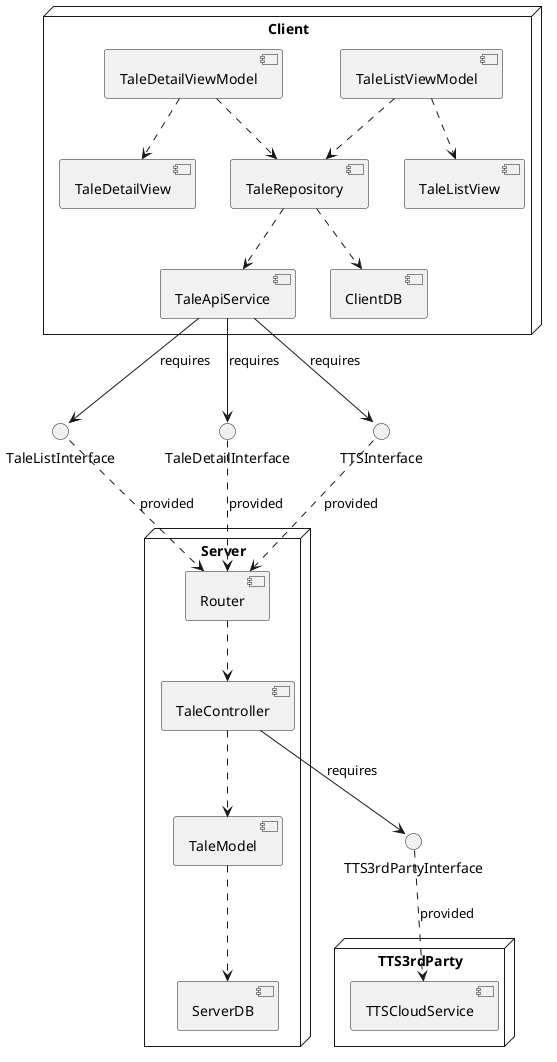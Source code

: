 @startuml lv2_component

node Client {

    component TaleRepository
    component TaleApiService
    component TaleListViewModel
    component TaleDetailViewModel

    component TaleListView
    component TaleDetailView

    component ClientDB
}

node Server {

    component Router
    component TaleController
    component TaleModel
    component ServerDB
}

node TTS3rdParty {
    component TTSCloudService
}

interface TaleListInterface
interface TaleDetailInterface
interface TTSInterface
interface TTS3rdPartyInterface

Router ..> TaleController
TaleController ..> TaleModel
TaleModel ..> ServerDB


TaleRepository ..> ClientDB
TaleRepository ..> TaleApiService

TaleListViewModel ..> TaleRepository
TaleDetailViewModel ..> TaleRepository

TaleListViewModel ..> TaleListView
TaleDetailViewModel ..> TaleDetailView


TTSInterface ..> Router : provided
TaleListInterface ..> Router : provided
TaleDetailInterface ..> Router : provided
TaleApiService --> TaleListInterface : requires
TaleApiService --> TaleDetailInterface : requires
TaleApiService --> TTSInterface :requires

TaleController --> TTS3rdPartyInterface : requires
TTS3rdPartyInterface ..> TTSCloudService : provided

@enduml
